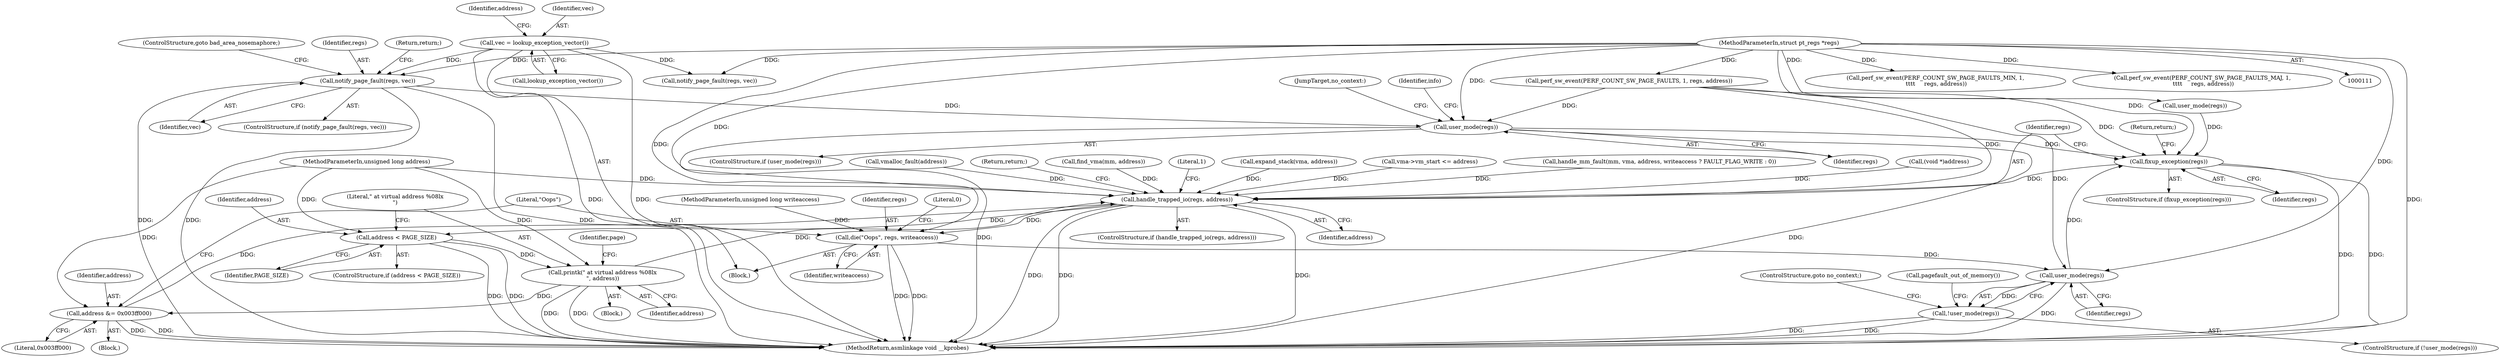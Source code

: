 digraph "0_linux_a8b0ca17b80e92faab46ee7179ba9e99ccb61233_29@pointer" {
"1000149" [label="(Call,notify_page_fault(regs, vec))"];
"1000112" [label="(MethodParameterIn,struct pt_regs *regs)"];
"1000134" [label="(Call,vec = lookup_exception_vector())"];
"1000310" [label="(Call,user_mode(regs))"];
"1000343" [label="(Call,fixup_exception(regs))"];
"1000347" [label="(Call,handle_trapped_io(regs, address))"];
"1000358" [label="(Call,address < PAGE_SIZE)"];
"1000362" [label="(Call,printk(\" at virtual address %08lx\n\", address))"];
"1000381" [label="(Call,address &= 0x003ff000)"];
"1000384" [label="(Call,die(\"Oops\", regs, writeaccess))"];
"1000400" [label="(Call,user_mode(regs))"];
"1000399" [label="(Call,!user_mode(regs))"];
"1000359" [label="(Identifier,address)"];
"1000311" [label="(Identifier,regs)"];
"1000381" [label="(Call,address &= 0x003ff000)"];
"1000348" [label="(Identifier,regs)"];
"1000210" [label="(Call,expand_stack(vma, address))"];
"1000149" [label="(Call,notify_page_fault(regs, vec))"];
"1000398" [label="(ControlStructure,if (!user_mode(regs)))"];
"1000343" [label="(Call,fixup_exception(regs))"];
"1000153" [label="(ControlStructure,goto bad_area_nosemaphore;)"];
"1000195" [label="(Call,vma->vm_start <= address)"];
"1000400" [label="(Call,user_mode(regs))"];
"1000357" [label="(ControlStructure,if (address < PAGE_SIZE))"];
"1000366" [label="(Identifier,page)"];
"1000291" [label="(Call,perf_sw_event(PERF_COUNT_SW_PAGE_FAULTS_MIN, 1,\n \t\t\t\t     regs, address))"];
"1000443" [label="(MethodReturn,asmlinkage void __kprobes)"];
"1000315" [label="(Identifier,info)"];
"1000342" [label="(ControlStructure,if (fixup_exception(regs)))"];
"1000245" [label="(Call,handle_mm_fault(mm, vma, address, writeaccess ? FAULT_FLAG_WRITE : 0))"];
"1000156" [label="(Call,notify_page_fault(regs, vec))"];
"1000430" [label="(Call,(void *)address)"];
"1000150" [label="(Identifier,regs)"];
"1000384" [label="(Call,die(\"Oops\", regs, writeaccess))"];
"1000136" [label="(Call,lookup_exception_vector())"];
"1000112" [label="(MethodParameterIn,struct pt_regs *regs)"];
"1000144" [label="(Call,vmalloc_fault(address))"];
"1000310" [label="(Call,user_mode(regs))"];
"1000362" [label="(Call,printk(\" at virtual address %08lx\n\", address))"];
"1000114" [label="(MethodParameterIn,unsigned long address)"];
"1000347" [label="(Call,handle_trapped_io(regs, address))"];
"1000355" [label="(Block,)"];
"1000152" [label="(Return,return;)"];
"1000346" [label="(ControlStructure,if (handle_trapped_io(regs, address)))"];
"1000280" [label="(Call,perf_sw_event(PERF_COUNT_SW_PAGE_FAULTS_MAJ, 1,\n \t\t\t\t     regs, address))"];
"1000399" [label="(Call,!user_mode(regs))"];
"1000402" [label="(ControlStructure,goto no_context;)"];
"1000350" [label="(Return,return;)"];
"1000382" [label="(Identifier,address)"];
"1000151" [label="(Identifier,vec)"];
"1000383" [label="(Literal,0x003ff000)"];
"1000387" [label="(Identifier,writeaccess)"];
"1000440" [label="(Call,user_mode(regs))"];
"1000363" [label="(Literal,\" at virtual address %08lx\n\")"];
"1000401" [label="(Identifier,regs)"];
"1000345" [label="(Return,return;)"];
"1000389" [label="(Literal,0)"];
"1000187" [label="(Call,find_vma(mm, address))"];
"1000344" [label="(Identifier,regs)"];
"1000377" [label="(Block,)"];
"1000148" [label="(ControlStructure,if (notify_page_fault(regs, vec)))"];
"1000309" [label="(ControlStructure,if (user_mode(regs)))"];
"1000113" [label="(MethodParameterIn,unsigned long writeaccess)"];
"1000386" [label="(Identifier,regs)"];
"1000169" [label="(Call,perf_sw_event(PERF_COUNT_SW_PAGE_FAULTS, 1, regs, address))"];
"1000140" [label="(Identifier,address)"];
"1000403" [label="(Call,pagefault_out_of_memory())"];
"1000134" [label="(Call,vec = lookup_exception_vector())"];
"1000341" [label="(JumpTarget,no_context:)"];
"1000385" [label="(Literal,\"Oops\")"];
"1000115" [label="(Block,)"];
"1000360" [label="(Identifier,PAGE_SIZE)"];
"1000352" [label="(Literal,1)"];
"1000349" [label="(Identifier,address)"];
"1000358" [label="(Call,address < PAGE_SIZE)"];
"1000364" [label="(Identifier,address)"];
"1000135" [label="(Identifier,vec)"];
"1000149" -> "1000148"  [label="AST: "];
"1000149" -> "1000151"  [label="CFG: "];
"1000150" -> "1000149"  [label="AST: "];
"1000151" -> "1000149"  [label="AST: "];
"1000152" -> "1000149"  [label="CFG: "];
"1000153" -> "1000149"  [label="CFG: "];
"1000149" -> "1000443"  [label="DDG: "];
"1000149" -> "1000443"  [label="DDG: "];
"1000149" -> "1000443"  [label="DDG: "];
"1000112" -> "1000149"  [label="DDG: "];
"1000134" -> "1000149"  [label="DDG: "];
"1000149" -> "1000310"  [label="DDG: "];
"1000112" -> "1000111"  [label="AST: "];
"1000112" -> "1000443"  [label="DDG: "];
"1000112" -> "1000156"  [label="DDG: "];
"1000112" -> "1000169"  [label="DDG: "];
"1000112" -> "1000280"  [label="DDG: "];
"1000112" -> "1000291"  [label="DDG: "];
"1000112" -> "1000310"  [label="DDG: "];
"1000112" -> "1000343"  [label="DDG: "];
"1000112" -> "1000347"  [label="DDG: "];
"1000112" -> "1000384"  [label="DDG: "];
"1000112" -> "1000400"  [label="DDG: "];
"1000112" -> "1000440"  [label="DDG: "];
"1000134" -> "1000115"  [label="AST: "];
"1000134" -> "1000136"  [label="CFG: "];
"1000135" -> "1000134"  [label="AST: "];
"1000136" -> "1000134"  [label="AST: "];
"1000140" -> "1000134"  [label="CFG: "];
"1000134" -> "1000443"  [label="DDG: "];
"1000134" -> "1000443"  [label="DDG: "];
"1000134" -> "1000156"  [label="DDG: "];
"1000310" -> "1000309"  [label="AST: "];
"1000310" -> "1000311"  [label="CFG: "];
"1000311" -> "1000310"  [label="AST: "];
"1000315" -> "1000310"  [label="CFG: "];
"1000341" -> "1000310"  [label="CFG: "];
"1000310" -> "1000443"  [label="DDG: "];
"1000310" -> "1000443"  [label="DDG: "];
"1000169" -> "1000310"  [label="DDG: "];
"1000310" -> "1000343"  [label="DDG: "];
"1000343" -> "1000342"  [label="AST: "];
"1000343" -> "1000344"  [label="CFG: "];
"1000344" -> "1000343"  [label="AST: "];
"1000345" -> "1000343"  [label="CFG: "];
"1000348" -> "1000343"  [label="CFG: "];
"1000343" -> "1000443"  [label="DDG: "];
"1000343" -> "1000443"  [label="DDG: "];
"1000169" -> "1000343"  [label="DDG: "];
"1000400" -> "1000343"  [label="DDG: "];
"1000440" -> "1000343"  [label="DDG: "];
"1000343" -> "1000347"  [label="DDG: "];
"1000347" -> "1000346"  [label="AST: "];
"1000347" -> "1000349"  [label="CFG: "];
"1000348" -> "1000347"  [label="AST: "];
"1000349" -> "1000347"  [label="AST: "];
"1000350" -> "1000347"  [label="CFG: "];
"1000352" -> "1000347"  [label="CFG: "];
"1000347" -> "1000443"  [label="DDG: "];
"1000347" -> "1000443"  [label="DDG: "];
"1000347" -> "1000443"  [label="DDG: "];
"1000245" -> "1000347"  [label="DDG: "];
"1000362" -> "1000347"  [label="DDG: "];
"1000430" -> "1000347"  [label="DDG: "];
"1000210" -> "1000347"  [label="DDG: "];
"1000195" -> "1000347"  [label="DDG: "];
"1000144" -> "1000347"  [label="DDG: "];
"1000187" -> "1000347"  [label="DDG: "];
"1000381" -> "1000347"  [label="DDG: "];
"1000169" -> "1000347"  [label="DDG: "];
"1000114" -> "1000347"  [label="DDG: "];
"1000347" -> "1000358"  [label="DDG: "];
"1000347" -> "1000384"  [label="DDG: "];
"1000358" -> "1000357"  [label="AST: "];
"1000358" -> "1000360"  [label="CFG: "];
"1000359" -> "1000358"  [label="AST: "];
"1000360" -> "1000358"  [label="AST: "];
"1000363" -> "1000358"  [label="CFG: "];
"1000358" -> "1000443"  [label="DDG: "];
"1000358" -> "1000443"  [label="DDG: "];
"1000114" -> "1000358"  [label="DDG: "];
"1000358" -> "1000362"  [label="DDG: "];
"1000362" -> "1000355"  [label="AST: "];
"1000362" -> "1000364"  [label="CFG: "];
"1000363" -> "1000362"  [label="AST: "];
"1000364" -> "1000362"  [label="AST: "];
"1000366" -> "1000362"  [label="CFG: "];
"1000362" -> "1000443"  [label="DDG: "];
"1000362" -> "1000443"  [label="DDG: "];
"1000114" -> "1000362"  [label="DDG: "];
"1000362" -> "1000381"  [label="DDG: "];
"1000381" -> "1000377"  [label="AST: "];
"1000381" -> "1000383"  [label="CFG: "];
"1000382" -> "1000381"  [label="AST: "];
"1000383" -> "1000381"  [label="AST: "];
"1000385" -> "1000381"  [label="CFG: "];
"1000381" -> "1000443"  [label="DDG: "];
"1000381" -> "1000443"  [label="DDG: "];
"1000114" -> "1000381"  [label="DDG: "];
"1000384" -> "1000115"  [label="AST: "];
"1000384" -> "1000387"  [label="CFG: "];
"1000385" -> "1000384"  [label="AST: "];
"1000386" -> "1000384"  [label="AST: "];
"1000387" -> "1000384"  [label="AST: "];
"1000389" -> "1000384"  [label="CFG: "];
"1000384" -> "1000443"  [label="DDG: "];
"1000384" -> "1000443"  [label="DDG: "];
"1000113" -> "1000384"  [label="DDG: "];
"1000384" -> "1000400"  [label="DDG: "];
"1000400" -> "1000399"  [label="AST: "];
"1000400" -> "1000401"  [label="CFG: "];
"1000401" -> "1000400"  [label="AST: "];
"1000399" -> "1000400"  [label="CFG: "];
"1000400" -> "1000443"  [label="DDG: "];
"1000400" -> "1000399"  [label="DDG: "];
"1000169" -> "1000400"  [label="DDG: "];
"1000399" -> "1000398"  [label="AST: "];
"1000402" -> "1000399"  [label="CFG: "];
"1000403" -> "1000399"  [label="CFG: "];
"1000399" -> "1000443"  [label="DDG: "];
"1000399" -> "1000443"  [label="DDG: "];
}
